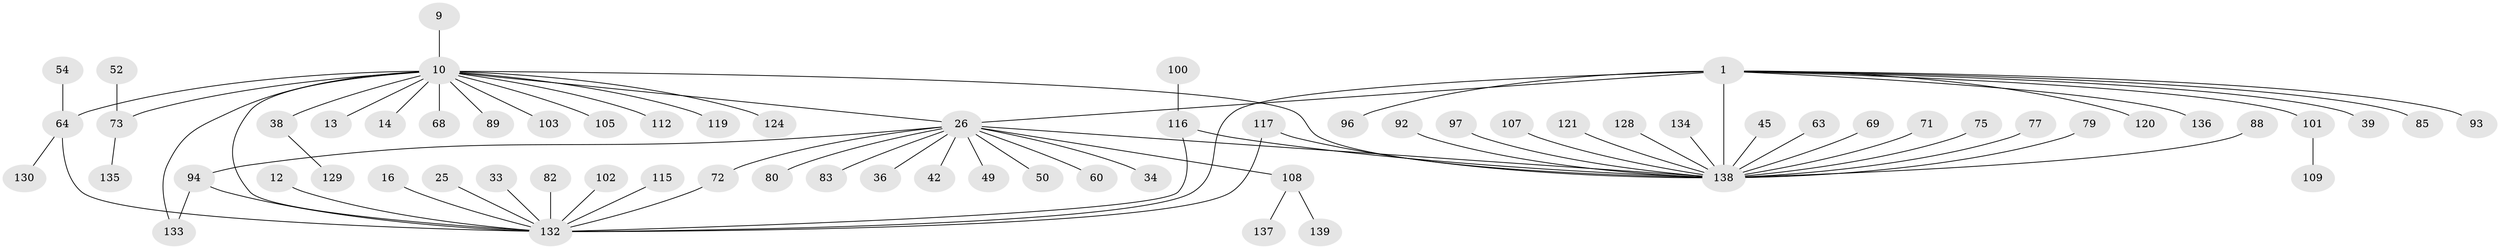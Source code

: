 // original degree distribution, {21: 0.007194244604316547, 12: 0.007194244604316547, 10: 0.02158273381294964, 11: 0.014388489208633094, 2: 0.2158273381294964, 4: 0.09352517985611511, 1: 0.49640287769784175, 8: 0.02158273381294964, 6: 0.007194244604316547, 3: 0.08633093525179857, 5: 0.02877697841726619}
// Generated by graph-tools (version 1.1) at 2025/51/03/04/25 21:51:23]
// undirected, 69 vertices, 77 edges
graph export_dot {
graph [start="1"]
  node [color=gray90,style=filled];
  1;
  9;
  10 [super="+3+5"];
  12;
  13;
  14;
  16;
  25;
  26 [super="+20+19"];
  33;
  34;
  36;
  38;
  39 [super="+35"];
  42;
  45;
  49;
  50;
  52;
  54;
  60;
  63;
  64 [super="+17+27+41"];
  68;
  69;
  71;
  72;
  73 [super="+62+40"];
  75;
  77;
  79;
  80;
  82;
  83;
  85;
  88;
  89;
  92;
  93;
  94 [super="+48+74"];
  96;
  97;
  100;
  101 [super="+55+98"];
  102;
  103;
  105 [super="+15"];
  107;
  108 [super="+84+31"];
  109;
  112;
  115 [super="+65"];
  116 [super="+58+53"];
  117;
  119;
  120;
  121 [super="+113"];
  124;
  128 [super="+125"];
  129;
  130;
  132 [super="+131+122"];
  133 [super="+95"];
  134;
  135;
  136;
  137;
  138 [super="+126+76+127+61+57"];
  139;
  1 -- 85;
  1 -- 93;
  1 -- 96;
  1 -- 120;
  1 -- 136;
  1 -- 26;
  1 -- 101 [weight=2];
  1 -- 39;
  1 -- 132 [weight=5];
  1 -- 138 [weight=7];
  9 -- 10;
  10 -- 13;
  10 -- 26 [weight=3];
  10 -- 112;
  10 -- 68 [weight=2];
  10 -- 38 [weight=2];
  10 -- 103;
  10 -- 89;
  10 -- 124;
  10 -- 14;
  10 -- 119;
  10 -- 133;
  10 -- 105;
  10 -- 138 [weight=3];
  10 -- 132 [weight=4];
  10 -- 64 [weight=2];
  10 -- 73 [weight=2];
  12 -- 132;
  16 -- 132;
  25 -- 132;
  26 -- 36;
  26 -- 50;
  26 -- 80;
  26 -- 83;
  26 -- 108 [weight=2];
  26 -- 34;
  26 -- 72;
  26 -- 42;
  26 -- 49;
  26 -- 60;
  26 -- 94 [weight=2];
  26 -- 138 [weight=3];
  33 -- 132;
  38 -- 129;
  45 -- 138;
  52 -- 73;
  54 -- 64;
  63 -- 138;
  64 -- 130;
  64 -- 132;
  69 -- 138;
  71 -- 138;
  72 -- 132;
  73 -- 135;
  75 -- 138;
  77 -- 138;
  79 -- 138;
  82 -- 132;
  88 -- 138;
  92 -- 138;
  94 -- 133;
  94 -- 132 [weight=2];
  97 -- 138;
  100 -- 116;
  101 -- 109;
  102 -- 132;
  107 -- 138;
  108 -- 137;
  108 -- 139;
  115 -- 132;
  116 -- 132 [weight=2];
  116 -- 138;
  117 -- 132;
  117 -- 138;
  121 -- 138;
  128 -- 138;
  134 -- 138;
}
